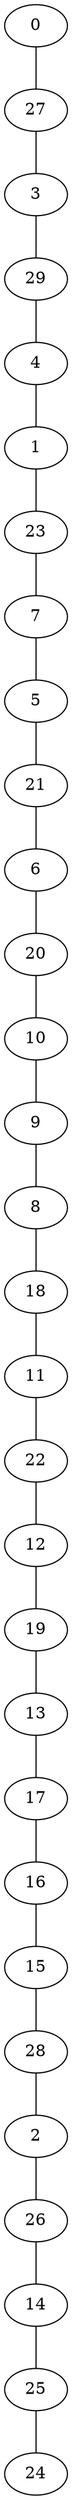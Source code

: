 graph Gnr_Geograf_Sim_n30_r40_DFS_R {
0;
27;
3;
29;
4;
1;
23;
7;
5;
21;
6;
20;
10;
9;
8;
18;
11;
22;
12;
19;
13;
17;
16;
15;
28;
2;
26;
14;
25;
24;
0 -- 27;
27 -- 3;
3 -- 29;
29 -- 4;
4 -- 1;
1 -- 23;
23 -- 7;
7 -- 5;
5 -- 21;
21 -- 6;
6 -- 20;
20 -- 10;
10 -- 9;
9 -- 8;
8 -- 18;
18 -- 11;
11 -- 22;
22 -- 12;
12 -- 19;
19 -- 13;
13 -- 17;
17 -- 16;
16 -- 15;
15 -- 28;
28 -- 2;
2 -- 26;
26 -- 14;
14 -- 25;
25 -- 24;
}